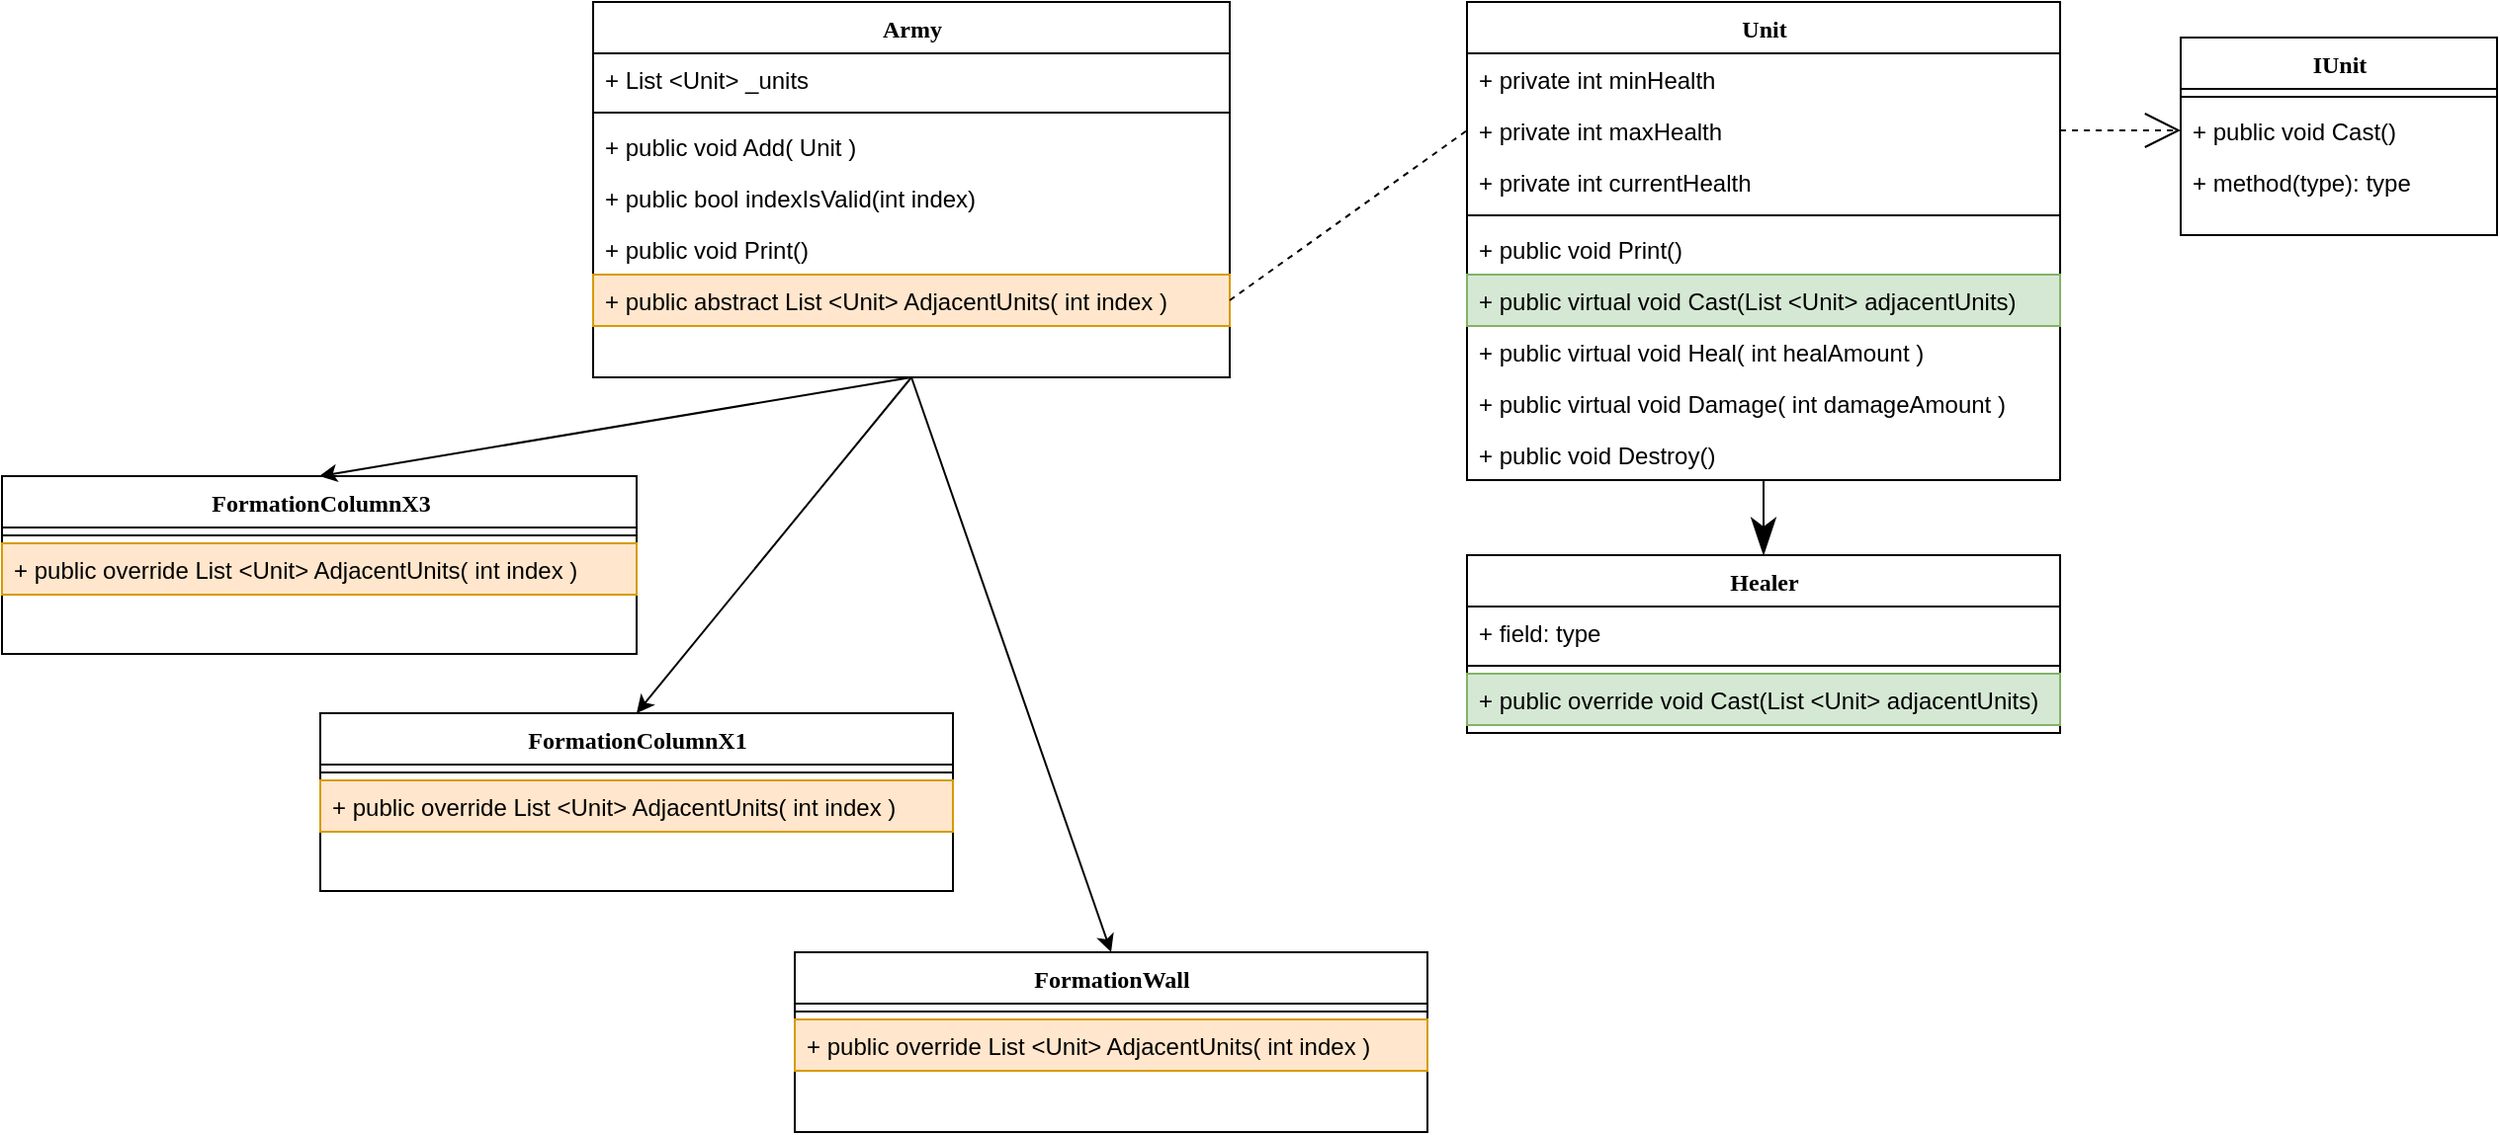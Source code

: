 <mxfile version="16.6.1" type="github" pages="2">
  <diagram name="Структура" id="9f46799a-70d6-7492-0946-bef42562c5a5">
    <mxGraphModel dx="2591" dy="762" grid="1" gridSize="10" guides="0" tooltips="1" connect="1" arrows="1" fold="1" page="1" pageScale="1" pageWidth="1169" pageHeight="827" background="none" math="0" shadow="0">
      <root>
        <mxCell id="0" />
        <mxCell id="1" parent="0" />
        <mxCell id="78961159f06e98e8-124" style="html=1;labelBackgroundColor=none;startFill=0;startSize=8;endArrow=classicThin;endFill=1;endSize=16;fontFamily=Verdana;fontSize=12;entryX=0.5;entryY=0;entryDx=0;entryDy=0;exitX=0.5;exitY=1;exitDx=0;exitDy=0;" parent="1" source="78961159f06e98e8-17" target="78961159f06e98e8-69" edge="1">
          <mxGeometry relative="1" as="geometry" />
        </mxCell>
        <mxCell id="78961159f06e98e8-17" value="Unit" style="swimlane;html=1;fontStyle=1;align=center;verticalAlign=top;childLayout=stackLayout;horizontal=1;startSize=26;horizontalStack=0;resizeParent=1;resizeLast=0;collapsible=1;marginBottom=0;swimlaneFillColor=#ffffff;rounded=0;shadow=0;comic=0;labelBackgroundColor=none;strokeWidth=1;fillColor=none;fontFamily=Verdana;fontSize=12" parent="1" vertex="1">
          <mxGeometry x="580" y="40" width="300" height="242" as="geometry" />
        </mxCell>
        <mxCell id="78961159f06e98e8-21" value="+ private int minHealth" style="text;html=1;strokeColor=none;fillColor=none;align=left;verticalAlign=top;spacingLeft=4;spacingRight=4;whiteSpace=wrap;overflow=hidden;rotatable=0;points=[[0,0.5],[1,0.5]];portConstraint=eastwest;" parent="78961159f06e98e8-17" vertex="1">
          <mxGeometry y="26" width="300" height="26" as="geometry" />
        </mxCell>
        <mxCell id="HIclassJUIiwZ_OQgA3m-4" value="+ private int maxHealth" style="text;html=1;strokeColor=none;fillColor=none;align=left;verticalAlign=top;spacingLeft=4;spacingRight=4;whiteSpace=wrap;overflow=hidden;rotatable=0;points=[[0,0.5],[1,0.5]];portConstraint=eastwest;" parent="78961159f06e98e8-17" vertex="1">
          <mxGeometry y="52" width="300" height="26" as="geometry" />
        </mxCell>
        <mxCell id="HIclassJUIiwZ_OQgA3m-5" value="+ private int currentHealth" style="text;html=1;strokeColor=none;fillColor=none;align=left;verticalAlign=top;spacingLeft=4;spacingRight=4;whiteSpace=wrap;overflow=hidden;rotatable=0;points=[[0,0.5],[1,0.5]];portConstraint=eastwest;" parent="78961159f06e98e8-17" vertex="1">
          <mxGeometry y="78" width="300" height="26" as="geometry" />
        </mxCell>
        <mxCell id="78961159f06e98e8-19" value="" style="line;html=1;strokeWidth=1;fillColor=none;align=left;verticalAlign=middle;spacingTop=-1;spacingLeft=3;spacingRight=3;rotatable=0;labelPosition=right;points=[];portConstraint=eastwest;" parent="78961159f06e98e8-17" vertex="1">
          <mxGeometry y="104" width="300" height="8" as="geometry" />
        </mxCell>
        <mxCell id="78961159f06e98e8-20" value="+ public void Print()" style="text;html=1;strokeColor=none;fillColor=none;align=left;verticalAlign=top;spacingLeft=4;spacingRight=4;whiteSpace=wrap;overflow=hidden;rotatable=0;points=[[0,0.5],[1,0.5]];portConstraint=eastwest;" parent="78961159f06e98e8-17" vertex="1">
          <mxGeometry y="112" width="300" height="26" as="geometry" />
        </mxCell>
        <mxCell id="oNumXjFYtsolnTgjQT-e-2" value="+ public virtual void Cast(List &amp;lt;Unit&amp;gt; adjacentUnits)" style="text;html=1;strokeColor=#82b366;fillColor=#d5e8d4;align=left;verticalAlign=top;spacingLeft=4;spacingRight=4;whiteSpace=wrap;overflow=hidden;rotatable=0;points=[[0,0.5],[1,0.5]];portConstraint=eastwest;" vertex="1" parent="78961159f06e98e8-17">
          <mxGeometry y="138" width="300" height="26" as="geometry" />
        </mxCell>
        <mxCell id="oNumXjFYtsolnTgjQT-e-4" value="+ public virtual void Heal( int healAmount )" style="text;html=1;strokeColor=none;fillColor=none;align=left;verticalAlign=top;spacingLeft=4;spacingRight=4;whiteSpace=wrap;overflow=hidden;rotatable=0;points=[[0,0.5],[1,0.5]];portConstraint=eastwest;" vertex="1" parent="78961159f06e98e8-17">
          <mxGeometry y="164" width="300" height="26" as="geometry" />
        </mxCell>
        <mxCell id="oNumXjFYtsolnTgjQT-e-5" value="+ public virtual void Damage( int damageAmount )" style="text;html=1;strokeColor=none;fillColor=none;align=left;verticalAlign=top;spacingLeft=4;spacingRight=4;whiteSpace=wrap;overflow=hidden;rotatable=0;points=[[0,0.5],[1,0.5]];portConstraint=eastwest;" vertex="1" parent="78961159f06e98e8-17">
          <mxGeometry y="190" width="300" height="26" as="geometry" />
        </mxCell>
        <mxCell id="oNumXjFYtsolnTgjQT-e-6" value="+ public void Destroy()" style="text;html=1;strokeColor=none;fillColor=none;align=left;verticalAlign=top;spacingLeft=4;spacingRight=4;whiteSpace=wrap;overflow=hidden;rotatable=0;points=[[0,0.5],[1,0.5]];portConstraint=eastwest;" vertex="1" parent="78961159f06e98e8-17">
          <mxGeometry y="216" width="300" height="26" as="geometry" />
        </mxCell>
        <mxCell id="78961159f06e98e8-30" value="IUnit" style="swimlane;html=1;fontStyle=1;align=center;verticalAlign=top;childLayout=stackLayout;horizontal=1;startSize=26;horizontalStack=0;resizeParent=1;resizeLast=0;collapsible=1;marginBottom=0;swimlaneFillColor=#ffffff;rounded=0;shadow=0;comic=0;labelBackgroundColor=none;strokeWidth=1;fillColor=none;fontFamily=Verdana;fontSize=12" parent="1" vertex="1">
          <mxGeometry x="941" y="58" width="160" height="100" as="geometry" />
        </mxCell>
        <mxCell id="78961159f06e98e8-38" value="" style="line;html=1;strokeWidth=1;fillColor=none;align=left;verticalAlign=middle;spacingTop=-1;spacingLeft=3;spacingRight=3;rotatable=0;labelPosition=right;points=[];portConstraint=eastwest;" parent="78961159f06e98e8-30" vertex="1">
          <mxGeometry y="26" width="160" height="8" as="geometry" />
        </mxCell>
        <mxCell id="78961159f06e98e8-42" value="+ public void Cast()" style="text;html=1;strokeColor=none;fillColor=none;align=left;verticalAlign=top;spacingLeft=4;spacingRight=4;whiteSpace=wrap;overflow=hidden;rotatable=0;points=[[0,0.5],[1,0.5]];portConstraint=eastwest;" parent="78961159f06e98e8-30" vertex="1">
          <mxGeometry y="34" width="160" height="26" as="geometry" />
        </mxCell>
        <mxCell id="78961159f06e98e8-39" value="+ method(type): type" style="text;html=1;strokeColor=none;fillColor=none;align=left;verticalAlign=top;spacingLeft=4;spacingRight=4;whiteSpace=wrap;overflow=hidden;rotatable=0;points=[[0,0.5],[1,0.5]];portConstraint=eastwest;" parent="78961159f06e98e8-30" vertex="1">
          <mxGeometry y="60" width="160" height="26" as="geometry" />
        </mxCell>
        <mxCell id="78961159f06e98e8-69" value="Healer" style="swimlane;html=1;fontStyle=1;align=center;verticalAlign=top;childLayout=stackLayout;horizontal=1;startSize=26;horizontalStack=0;resizeParent=1;resizeLast=0;collapsible=1;marginBottom=0;swimlaneFillColor=#ffffff;rounded=0;shadow=0;comic=0;labelBackgroundColor=none;strokeWidth=1;fillColor=none;fontFamily=Verdana;fontSize=12" parent="1" vertex="1">
          <mxGeometry x="580" y="320" width="300" height="90" as="geometry" />
        </mxCell>
        <mxCell id="78961159f06e98e8-76" value="+ field: type" style="text;html=1;strokeColor=none;fillColor=none;align=left;verticalAlign=top;spacingLeft=4;spacingRight=4;whiteSpace=wrap;overflow=hidden;rotatable=0;points=[[0,0.5],[1,0.5]];portConstraint=eastwest;" parent="78961159f06e98e8-69" vertex="1">
          <mxGeometry y="26" width="300" height="26" as="geometry" />
        </mxCell>
        <mxCell id="78961159f06e98e8-77" value="" style="line;html=1;strokeWidth=1;fillColor=none;align=left;verticalAlign=middle;spacingTop=-1;spacingLeft=3;spacingRight=3;rotatable=0;labelPosition=right;points=[];portConstraint=eastwest;" parent="78961159f06e98e8-69" vertex="1">
          <mxGeometry y="52" width="300" height="8" as="geometry" />
        </mxCell>
        <mxCell id="78961159f06e98e8-79" value="+ public override void Cast(List &amp;lt;Unit&amp;gt; adjacentUnits)" style="text;html=1;strokeColor=#82b366;fillColor=#d5e8d4;align=left;verticalAlign=top;spacingLeft=4;spacingRight=4;whiteSpace=wrap;overflow=hidden;rotatable=0;points=[[0,0.5],[1,0.5]];portConstraint=eastwest;" parent="78961159f06e98e8-69" vertex="1">
          <mxGeometry y="60" width="300" height="26" as="geometry" />
        </mxCell>
        <mxCell id="78961159f06e98e8-121" style="html=1;labelBackgroundColor=none;startFill=0;startSize=8;endArrow=open;endFill=0;endSize=16;fontFamily=Verdana;fontSize=12;elbow=vertical;dashed=1;exitX=1;exitY=0.5;exitDx=0;exitDy=0;entryX=0;entryY=0.5;entryDx=0;entryDy=0;" parent="1" source="HIclassJUIiwZ_OQgA3m-4" target="78961159f06e98e8-42" edge="1">
          <mxGeometry relative="1" as="geometry">
            <mxPoint x="250" y="231.882" as="sourcePoint" />
          </mxGeometry>
        </mxCell>
        <mxCell id="GQG-RdJc4Jy22JIBHspP-9" value="Army" style="swimlane;html=1;fontStyle=1;align=center;verticalAlign=top;childLayout=stackLayout;horizontal=1;startSize=26;horizontalStack=0;resizeParent=1;resizeLast=0;collapsible=1;marginBottom=0;swimlaneFillColor=#ffffff;rounded=0;shadow=0;comic=0;labelBackgroundColor=none;strokeWidth=1;fillColor=none;fontFamily=Verdana;fontSize=12" parent="1" vertex="1">
          <mxGeometry x="138" y="40" width="322" height="190" as="geometry" />
        </mxCell>
        <mxCell id="GQG-RdJc4Jy22JIBHspP-10" value="+ List &amp;lt;Unit&amp;gt; _units" style="text;html=1;strokeColor=none;fillColor=none;align=left;verticalAlign=top;spacingLeft=4;spacingRight=4;whiteSpace=wrap;overflow=hidden;rotatable=0;points=[[0,0.5],[1,0.5]];portConstraint=eastwest;" parent="GQG-RdJc4Jy22JIBHspP-9" vertex="1">
          <mxGeometry y="26" width="322" height="26" as="geometry" />
        </mxCell>
        <mxCell id="GQG-RdJc4Jy22JIBHspP-15" value="" style="line;html=1;strokeWidth=1;fillColor=none;align=left;verticalAlign=middle;spacingTop=-1;spacingLeft=3;spacingRight=3;rotatable=0;labelPosition=right;points=[];portConstraint=eastwest;" parent="GQG-RdJc4Jy22JIBHspP-9" vertex="1">
          <mxGeometry y="52" width="322" height="8" as="geometry" />
        </mxCell>
        <mxCell id="GQG-RdJc4Jy22JIBHspP-16" value="&lt;div&gt;+ public void Add( Unit )&lt;/div&gt;" style="text;html=1;strokeColor=none;fillColor=none;align=left;verticalAlign=top;spacingLeft=4;spacingRight=4;whiteSpace=wrap;overflow=hidden;rotatable=0;points=[[0,0.5],[1,0.5]];portConstraint=eastwest;" parent="GQG-RdJc4Jy22JIBHspP-9" vertex="1">
          <mxGeometry y="60" width="322" height="26" as="geometry" />
        </mxCell>
        <mxCell id="HIclassJUIiwZ_OQgA3m-2" value="+ public bool indexIsValid(int index)" style="text;html=1;strokeColor=none;fillColor=none;align=left;verticalAlign=top;spacingLeft=4;spacingRight=4;whiteSpace=wrap;overflow=hidden;rotatable=0;points=[[0,0.5],[1,0.5]];portConstraint=eastwest;" parent="GQG-RdJc4Jy22JIBHspP-9" vertex="1">
          <mxGeometry y="86" width="322" height="26" as="geometry" />
        </mxCell>
        <mxCell id="HIclassJUIiwZ_OQgA3m-3" value="+ public void Print()" style="text;html=1;strokeColor=none;fillColor=none;align=left;verticalAlign=top;spacingLeft=4;spacingRight=4;whiteSpace=wrap;overflow=hidden;rotatable=0;points=[[0,0.5],[1,0.5]];portConstraint=eastwest;" parent="GQG-RdJc4Jy22JIBHspP-9" vertex="1">
          <mxGeometry y="112" width="322" height="26" as="geometry" />
        </mxCell>
        <mxCell id="GQG-RdJc4Jy22JIBHspP-17" value="+ public abstract List &amp;lt;Unit&amp;gt; AdjacentUnits( int index )" style="text;html=1;strokeColor=#d79b00;fillColor=#ffe6cc;align=left;verticalAlign=top;spacingLeft=4;spacingRight=4;whiteSpace=wrap;overflow=hidden;rotatable=0;points=[[0,0.5],[1,0.5]];portConstraint=eastwest;" parent="GQG-RdJc4Jy22JIBHspP-9" vertex="1">
          <mxGeometry y="138" width="322" height="26" as="geometry" />
        </mxCell>
        <mxCell id="qrdXoDNGqeKWKB5XhvVL-1" value="FormationColumnX1" style="swimlane;html=1;fontStyle=1;align=center;verticalAlign=top;childLayout=stackLayout;horizontal=1;startSize=26;horizontalStack=0;resizeParent=1;resizeLast=0;collapsible=1;marginBottom=0;swimlaneFillColor=#ffffff;rounded=0;shadow=0;comic=0;labelBackgroundColor=none;strokeWidth=1;fillColor=none;fontFamily=Verdana;fontSize=12" parent="1" vertex="1">
          <mxGeometry y="400" width="320" height="90" as="geometry" />
        </mxCell>
        <mxCell id="qrdXoDNGqeKWKB5XhvVL-3" value="" style="line;html=1;strokeWidth=1;fillColor=none;align=left;verticalAlign=middle;spacingTop=-1;spacingLeft=3;spacingRight=3;rotatable=0;labelPosition=right;points=[];portConstraint=eastwest;" parent="qrdXoDNGqeKWKB5XhvVL-1" vertex="1">
          <mxGeometry y="26" width="320" height="8" as="geometry" />
        </mxCell>
        <mxCell id="qrdXoDNGqeKWKB5XhvVL-5" value="+ public override List &amp;lt;Unit&amp;gt; AdjacentUnits( int index )" style="text;html=1;strokeColor=#d79b00;fillColor=#ffe6cc;align=left;verticalAlign=top;spacingLeft=4;spacingRight=4;whiteSpace=wrap;overflow=hidden;rotatable=0;points=[[0,0.5],[1,0.5]];portConstraint=eastwest;" parent="qrdXoDNGqeKWKB5XhvVL-1" vertex="1">
          <mxGeometry y="34" width="320" height="26" as="geometry" />
        </mxCell>
        <mxCell id="qrdXoDNGqeKWKB5XhvVL-8" value="FormationWall" style="swimlane;html=1;fontStyle=1;align=center;verticalAlign=top;childLayout=stackLayout;horizontal=1;startSize=26;horizontalStack=0;resizeParent=1;resizeLast=0;collapsible=1;marginBottom=0;swimlaneFillColor=#ffffff;rounded=0;shadow=0;comic=0;labelBackgroundColor=none;strokeWidth=1;fillColor=none;fontFamily=Verdana;fontSize=12" parent="1" vertex="1">
          <mxGeometry x="240" y="521" width="320" height="91" as="geometry" />
        </mxCell>
        <mxCell id="qrdXoDNGqeKWKB5XhvVL-9" value="" style="line;html=1;strokeWidth=1;fillColor=none;align=left;verticalAlign=middle;spacingTop=-1;spacingLeft=3;spacingRight=3;rotatable=0;labelPosition=right;points=[];portConstraint=eastwest;" parent="qrdXoDNGqeKWKB5XhvVL-8" vertex="1">
          <mxGeometry y="26" width="320" height="8" as="geometry" />
        </mxCell>
        <mxCell id="qrdXoDNGqeKWKB5XhvVL-10" value="+ public override List &amp;lt;Unit&amp;gt; AdjacentUnits( int index )" style="text;html=1;strokeColor=#d79b00;fillColor=#ffe6cc;align=left;verticalAlign=top;spacingLeft=4;spacingRight=4;whiteSpace=wrap;overflow=hidden;rotatable=0;points=[[0,0.5],[1,0.5]];portConstraint=eastwest;" parent="qrdXoDNGqeKWKB5XhvVL-8" vertex="1">
          <mxGeometry y="34" width="320" height="26" as="geometry" />
        </mxCell>
        <mxCell id="qrdXoDNGqeKWKB5XhvVL-12" value="FormationColumnX3" style="swimlane;html=1;fontStyle=1;align=center;verticalAlign=top;childLayout=stackLayout;horizontal=1;startSize=26;horizontalStack=0;resizeParent=1;resizeLast=0;collapsible=1;marginBottom=0;swimlaneFillColor=#ffffff;rounded=0;shadow=0;comic=0;labelBackgroundColor=none;strokeWidth=1;fillColor=none;fontFamily=Verdana;fontSize=12" parent="1" vertex="1">
          <mxGeometry x="-161" y="280" width="321" height="90" as="geometry" />
        </mxCell>
        <mxCell id="qrdXoDNGqeKWKB5XhvVL-13" value="" style="line;html=1;strokeWidth=1;fillColor=none;align=left;verticalAlign=middle;spacingTop=-1;spacingLeft=3;spacingRight=3;rotatable=0;labelPosition=right;points=[];portConstraint=eastwest;" parent="qrdXoDNGqeKWKB5XhvVL-12" vertex="1">
          <mxGeometry y="26" width="321" height="8" as="geometry" />
        </mxCell>
        <mxCell id="qrdXoDNGqeKWKB5XhvVL-14" value="+ public override List &amp;lt;Unit&amp;gt; AdjacentUnits( int index )" style="text;html=1;strokeColor=#d79b00;fillColor=#ffe6cc;align=left;verticalAlign=top;spacingLeft=4;spacingRight=4;whiteSpace=wrap;overflow=hidden;rotatable=0;points=[[0,0.5],[1,0.5]];portConstraint=eastwest;" parent="qrdXoDNGqeKWKB5XhvVL-12" vertex="1">
          <mxGeometry y="34" width="321" height="26" as="geometry" />
        </mxCell>
        <mxCell id="qrdXoDNGqeKWKB5XhvVL-17" value="" style="endArrow=classic;html=1;rounded=0;entryX=0.5;entryY=0;entryDx=0;entryDy=0;exitX=0.5;exitY=1;exitDx=0;exitDy=0;" parent="1" source="GQG-RdJc4Jy22JIBHspP-9" target="qrdXoDNGqeKWKB5XhvVL-1" edge="1">
          <mxGeometry width="50" height="50" relative="1" as="geometry">
            <mxPoint x="150" y="582" as="sourcePoint" />
            <mxPoint x="50" y="112" as="targetPoint" />
          </mxGeometry>
        </mxCell>
        <mxCell id="qrdXoDNGqeKWKB5XhvVL-18" value="" style="endArrow=classic;html=1;rounded=0;entryX=0.5;entryY=0;entryDx=0;entryDy=0;exitX=0.5;exitY=1;exitDx=0;exitDy=0;" parent="1" source="GQG-RdJc4Jy22JIBHspP-9" target="qrdXoDNGqeKWKB5XhvVL-12" edge="1">
          <mxGeometry width="50" height="50" relative="1" as="geometry">
            <mxPoint x="340" y="602" as="sourcePoint" />
            <mxPoint x="110" y="198" as="targetPoint" />
          </mxGeometry>
        </mxCell>
        <mxCell id="qrdXoDNGqeKWKB5XhvVL-19" value="" style="endArrow=classic;html=1;rounded=0;exitX=0.5;exitY=1;exitDx=0;exitDy=0;entryX=0.5;entryY=0;entryDx=0;entryDy=0;" parent="1" source="GQG-RdJc4Jy22JIBHspP-9" target="qrdXoDNGqeKWKB5XhvVL-8" edge="1">
          <mxGeometry width="50" height="50" relative="1" as="geometry">
            <mxPoint x="50" y="392" as="sourcePoint" />
            <mxPoint x="240" y="332" as="targetPoint" />
          </mxGeometry>
        </mxCell>
        <mxCell id="qrdXoDNGqeKWKB5XhvVL-20" value="" style="endArrow=none;dashed=1;html=1;rounded=0;exitX=1;exitY=0.5;exitDx=0;exitDy=0;entryX=0;entryY=0.5;entryDx=0;entryDy=0;" parent="1" source="GQG-RdJc4Jy22JIBHspP-17" target="HIclassJUIiwZ_OQgA3m-4" edge="1">
          <mxGeometry width="50" height="50" relative="1" as="geometry">
            <mxPoint x="350" y="262" as="sourcePoint" />
            <mxPoint x="400" y="212" as="targetPoint" />
          </mxGeometry>
        </mxCell>
      </root>
    </mxGraphModel>
  </diagram>
  <diagram id="LrEoTK99fvRbfNdOxykC" name="Типы построений">
    <mxGraphModel dx="1422" dy="762" grid="1" gridSize="10" guides="1" tooltips="1" connect="1" arrows="1" fold="1" page="1" pageScale="1" pageWidth="850" pageHeight="1100" math="0" shadow="0">
      <root>
        <mxCell id="R5JlJ3jv8n5k8TAfMMNb-0" />
        <mxCell id="R5JlJ3jv8n5k8TAfMMNb-1" parent="R5JlJ3jv8n5k8TAfMMNb-0" />
        <mxCell id="R5JlJ3jv8n5k8TAfMMNb-2" value="0" style="shape=hexagon;perimeter=hexagonPerimeter2;whiteSpace=wrap;html=1;fixedSize=1;" vertex="1" parent="R5JlJ3jv8n5k8TAfMMNb-1">
          <mxGeometry x="300" y="80" width="80" height="80" as="geometry" />
        </mxCell>
        <mxCell id="R5JlJ3jv8n5k8TAfMMNb-3" value="1" style="shape=hexagon;perimeter=hexagonPerimeter2;whiteSpace=wrap;html=1;fixedSize=1;" vertex="1" parent="R5JlJ3jv8n5k8TAfMMNb-1">
          <mxGeometry x="240" y="120" width="80" height="80" as="geometry" />
        </mxCell>
        <mxCell id="R5JlJ3jv8n5k8TAfMMNb-4" value="2" style="shape=hexagon;perimeter=hexagonPerimeter2;whiteSpace=wrap;html=1;fixedSize=1;" vertex="1" parent="R5JlJ3jv8n5k8TAfMMNb-1">
          <mxGeometry x="360" y="120" width="80" height="80" as="geometry" />
        </mxCell>
        <mxCell id="R5JlJ3jv8n5k8TAfMMNb-5" value="3" style="shape=hexagon;perimeter=hexagonPerimeter2;whiteSpace=wrap;html=1;fixedSize=1;" vertex="1" parent="R5JlJ3jv8n5k8TAfMMNb-1">
          <mxGeometry x="300" y="160" width="80" height="80" as="geometry" />
        </mxCell>
        <mxCell id="R5JlJ3jv8n5k8TAfMMNb-6" value="4" style="shape=hexagon;perimeter=hexagonPerimeter2;whiteSpace=wrap;html=1;fixedSize=1;" vertex="1" parent="R5JlJ3jv8n5k8TAfMMNb-1">
          <mxGeometry x="240" y="200" width="80" height="80" as="geometry" />
        </mxCell>
        <mxCell id="R5JlJ3jv8n5k8TAfMMNb-7" value="5" style="shape=hexagon;perimeter=hexagonPerimeter2;whiteSpace=wrap;html=1;fixedSize=1;" vertex="1" parent="R5JlJ3jv8n5k8TAfMMNb-1">
          <mxGeometry x="360" y="200" width="80" height="80" as="geometry" />
        </mxCell>
        <mxCell id="R5JlJ3jv8n5k8TAfMMNb-8" value="7" style="shape=hexagon;perimeter=hexagonPerimeter2;whiteSpace=wrap;html=1;fixedSize=1;" vertex="1" parent="R5JlJ3jv8n5k8TAfMMNb-1">
          <mxGeometry x="240" y="280" width="80" height="80" as="geometry" />
        </mxCell>
        <mxCell id="R5JlJ3jv8n5k8TAfMMNb-9" value="6" style="shape=hexagon;perimeter=hexagonPerimeter2;whiteSpace=wrap;html=1;fixedSize=1;" vertex="1" parent="R5JlJ3jv8n5k8TAfMMNb-1">
          <mxGeometry x="300" y="240" width="80" height="80" as="geometry" />
        </mxCell>
        <mxCell id="R5JlJ3jv8n5k8TAfMMNb-10" value="8" style="shape=hexagon;perimeter=hexagonPerimeter2;whiteSpace=wrap;html=1;fixedSize=1;" vertex="1" parent="R5JlJ3jv8n5k8TAfMMNb-1">
          <mxGeometry x="360" y="280" width="80" height="80" as="geometry" />
        </mxCell>
      </root>
    </mxGraphModel>
  </diagram>
</mxfile>
